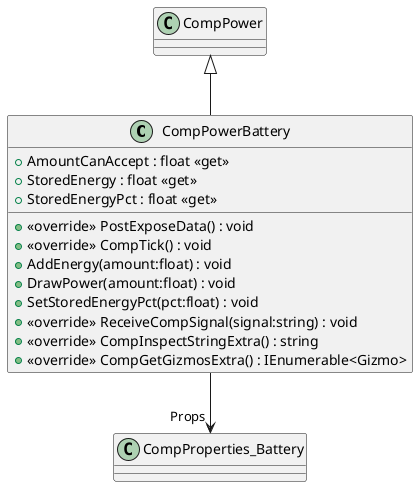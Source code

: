 @startuml
class CompPowerBattery {
    + AmountCanAccept : float <<get>>
    + StoredEnergy : float <<get>>
    + StoredEnergyPct : float <<get>>
    + <<override>> PostExposeData() : void
    + <<override>> CompTick() : void
    + AddEnergy(amount:float) : void
    + DrawPower(amount:float) : void
    + SetStoredEnergyPct(pct:float) : void
    + <<override>> ReceiveCompSignal(signal:string) : void
    + <<override>> CompInspectStringExtra() : string
    + <<override>> CompGetGizmosExtra() : IEnumerable<Gizmo>
}
CompPower <|-- CompPowerBattery
CompPowerBattery --> "Props" CompProperties_Battery
@enduml
